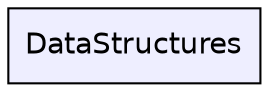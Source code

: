 digraph "DataStructures" {
  compound=true
  node [ fontsize="14", fontname="Helvetica"];
  edge [ labelfontsize="14", labelfontname="Helvetica"];
  dir_40af4d180baacc280484842de2ed7bd7 [shape=box, label="DataStructures", style="filled", fillcolor="#eeeeff", pencolor="black", URL="dir_40af4d180baacc280484842de2ed7bd7.html"];
}
